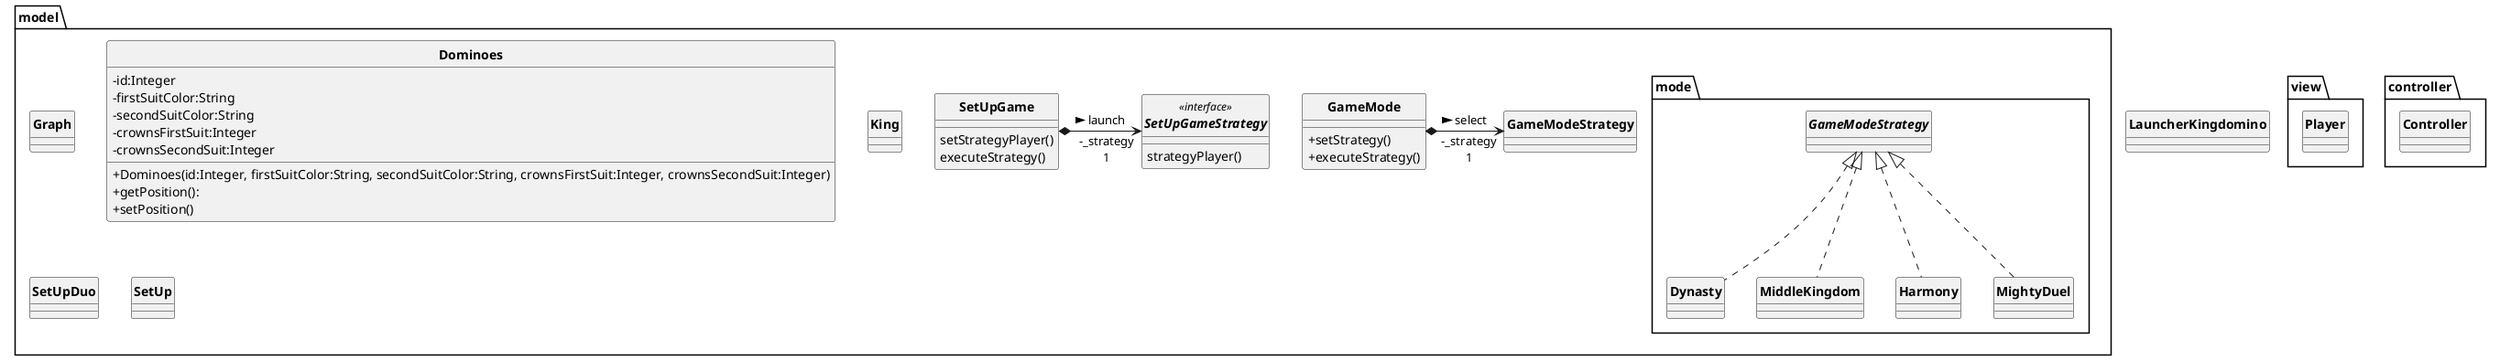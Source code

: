 @startuml
skinparam style strictuml
skinparam classAttributeIconSize 0
skinparam classFontStyle Bold
hide enum methods

class LauncherKingdomino{

}

package model{
    class Graph {

    }

    class Dominoes {
       -id:Integer
       -firstSuitColor:String
       -secondSuitColor:String
       -crownsFirstSuit:Integer
       -crownsSecondSuit:Integer
       +Dominoes(id:Integer, firstSuitColor:String, secondSuitColor:String, crownsFirstSuit:Integer, crownsSecondSuit:Integer)
       +getPosition():
       +setPosition()
    }

    class King{

    }

    class GameMode{
        +setStrategy()
        +executeStrategy()
    }

    GameMode *-> "-_strategy\n1"GameModeStrategy : > select



    package mode{
        class Dynasty implements GameModeStrategy{

        }

        class MiddleKingdom implements GameModeStrategy{

        }

        class Harmony implements GameModeStrategy{

        }

        class MightyDuel implements GameModeStrategy{

        }
    }

    class SetUpGame{
        setStrategyPlayer()
        executeStrategy()
    }

    interface SetUpGameStrategy<<interface>>{
        strategyPlayer()
    }

    SetUpGame *-> "-_strategy\n1"SetUpGameStrategy : > launch

    class SetUpDuo
    {

    }

    class SetUp



}

package view {
    class Player {

    }
}

package controller {
    class Controller{

    }
}


@enduml